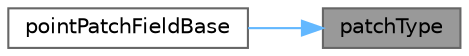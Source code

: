digraph "patchType"
{
 // LATEX_PDF_SIZE
  bgcolor="transparent";
  edge [fontname=Helvetica,fontsize=10,labelfontname=Helvetica,labelfontsize=10];
  node [fontname=Helvetica,fontsize=10,shape=box,height=0.2,width=0.4];
  rankdir="RL";
  Node1 [id="Node000001",label="patchType",height=0.2,width=0.4,color="gray40", fillcolor="grey60", style="filled", fontcolor="black",tooltip=" "];
  Node1 -> Node2 [id="edge1_Node000001_Node000002",dir="back",color="steelblue1",style="solid",tooltip=" "];
  Node2 [id="Node000002",label="pointPatchFieldBase",height=0.2,width=0.4,color="grey40", fillcolor="white", style="filled",URL="$classFoam_1_1pointPatchFieldBase.html#a3c1732b3fa0af7c5c6fc8a7fdc4e574a",tooltip=" "];
}
